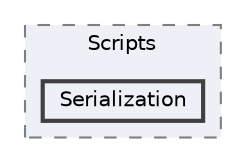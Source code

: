 digraph "Kodiky/Unity/Lunar Guardian/Assets/Scripts/Serialization"
{
 // LATEX_PDF_SIZE
  bgcolor="transparent";
  edge [fontname=Helvetica,fontsize=10,labelfontname=Helvetica,labelfontsize=10];
  node [fontname=Helvetica,fontsize=10,shape=box,height=0.2,width=0.4];
  compound=true
  subgraph clusterdir_eafa3ede844cebaea84dd2aa4dbee8b8 {
    graph [ bgcolor="#edf0f7", pencolor="grey50", label="Scripts", fontname=Helvetica,fontsize=10 style="filled,dashed", URL="dir_eafa3ede844cebaea84dd2aa4dbee8b8.html",tooltip=""]
  dir_55c683271e8c58654a7fb91ef07b8f4b [label="Serialization", fillcolor="#edf0f7", color="grey25", style="filled,bold", URL="dir_55c683271e8c58654a7fb91ef07b8f4b.html",tooltip=""];
  }
}
